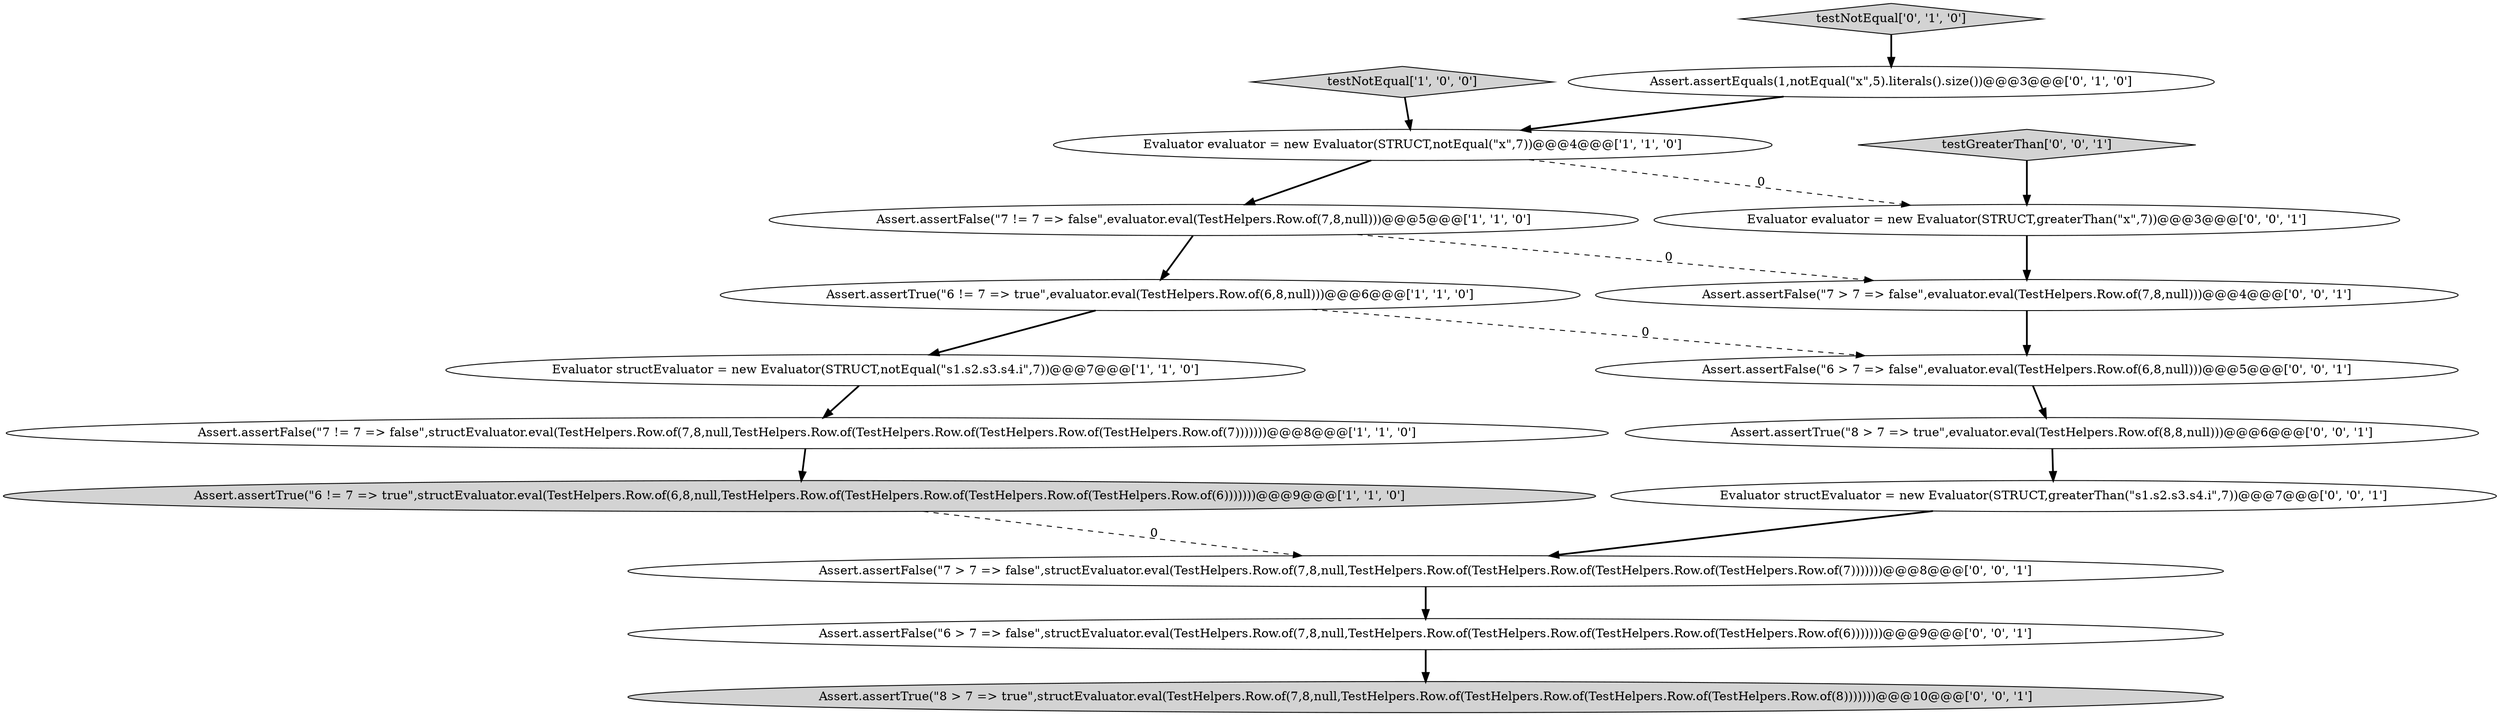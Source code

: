 digraph {
17 [style = filled, label = "Assert.assertFalse(\"6 > 7 => false\",evaluator.eval(TestHelpers.Row.of(6,8,null)))@@@5@@@['0', '0', '1']", fillcolor = white, shape = ellipse image = "AAA0AAABBB3BBB"];
16 [style = filled, label = "Assert.assertTrue(\"8 > 7 => true\",evaluator.eval(TestHelpers.Row.of(8,8,null)))@@@6@@@['0', '0', '1']", fillcolor = white, shape = ellipse image = "AAA0AAABBB3BBB"];
13 [style = filled, label = "Assert.assertFalse(\"7 > 7 => false\",evaluator.eval(TestHelpers.Row.of(7,8,null)))@@@4@@@['0', '0', '1']", fillcolor = white, shape = ellipse image = "AAA0AAABBB3BBB"];
0 [style = filled, label = "testNotEqual['1', '0', '0']", fillcolor = lightgray, shape = diamond image = "AAA0AAABBB1BBB"];
4 [style = filled, label = "Evaluator evaluator = new Evaluator(STRUCT,notEqual(\"x\",7))@@@4@@@['1', '1', '0']", fillcolor = white, shape = ellipse image = "AAA0AAABBB1BBB"];
8 [style = filled, label = "testNotEqual['0', '1', '0']", fillcolor = lightgray, shape = diamond image = "AAA0AAABBB2BBB"];
2 [style = filled, label = "Assert.assertFalse(\"7 != 7 => false\",evaluator.eval(TestHelpers.Row.of(7,8,null)))@@@5@@@['1', '1', '0']", fillcolor = white, shape = ellipse image = "AAA0AAABBB1BBB"];
11 [style = filled, label = "Assert.assertFalse(\"6 > 7 => false\",structEvaluator.eval(TestHelpers.Row.of(7,8,null,TestHelpers.Row.of(TestHelpers.Row.of(TestHelpers.Row.of(TestHelpers.Row.of(6)))))))@@@9@@@['0', '0', '1']", fillcolor = white, shape = ellipse image = "AAA0AAABBB3BBB"];
10 [style = filled, label = "Assert.assertFalse(\"7 > 7 => false\",structEvaluator.eval(TestHelpers.Row.of(7,8,null,TestHelpers.Row.of(TestHelpers.Row.of(TestHelpers.Row.of(TestHelpers.Row.of(7)))))))@@@8@@@['0', '0', '1']", fillcolor = white, shape = ellipse image = "AAA0AAABBB3BBB"];
7 [style = filled, label = "Assert.assertEquals(1,notEqual(\"x\",5).literals().size())@@@3@@@['0', '1', '0']", fillcolor = white, shape = ellipse image = "AAA1AAABBB2BBB"];
3 [style = filled, label = "Assert.assertTrue(\"6 != 7 => true\",structEvaluator.eval(TestHelpers.Row.of(6,8,null,TestHelpers.Row.of(TestHelpers.Row.of(TestHelpers.Row.of(TestHelpers.Row.of(6)))))))@@@9@@@['1', '1', '0']", fillcolor = lightgray, shape = ellipse image = "AAA0AAABBB1BBB"];
1 [style = filled, label = "Evaluator structEvaluator = new Evaluator(STRUCT,notEqual(\"s1.s2.s3.s4.i\",7))@@@7@@@['1', '1', '0']", fillcolor = white, shape = ellipse image = "AAA0AAABBB1BBB"];
14 [style = filled, label = "Assert.assertTrue(\"8 > 7 => true\",structEvaluator.eval(TestHelpers.Row.of(7,8,null,TestHelpers.Row.of(TestHelpers.Row.of(TestHelpers.Row.of(TestHelpers.Row.of(8)))))))@@@10@@@['0', '0', '1']", fillcolor = lightgray, shape = ellipse image = "AAA0AAABBB3BBB"];
15 [style = filled, label = "Evaluator structEvaluator = new Evaluator(STRUCT,greaterThan(\"s1.s2.s3.s4.i\",7))@@@7@@@['0', '0', '1']", fillcolor = white, shape = ellipse image = "AAA0AAABBB3BBB"];
12 [style = filled, label = "testGreaterThan['0', '0', '1']", fillcolor = lightgray, shape = diamond image = "AAA0AAABBB3BBB"];
5 [style = filled, label = "Assert.assertTrue(\"6 != 7 => true\",evaluator.eval(TestHelpers.Row.of(6,8,null)))@@@6@@@['1', '1', '0']", fillcolor = white, shape = ellipse image = "AAA0AAABBB1BBB"];
6 [style = filled, label = "Assert.assertFalse(\"7 != 7 => false\",structEvaluator.eval(TestHelpers.Row.of(7,8,null,TestHelpers.Row.of(TestHelpers.Row.of(TestHelpers.Row.of(TestHelpers.Row.of(7)))))))@@@8@@@['1', '1', '0']", fillcolor = white, shape = ellipse image = "AAA0AAABBB1BBB"];
9 [style = filled, label = "Evaluator evaluator = new Evaluator(STRUCT,greaterThan(\"x\",7))@@@3@@@['0', '0', '1']", fillcolor = white, shape = ellipse image = "AAA0AAABBB3BBB"];
12->9 [style = bold, label=""];
8->7 [style = bold, label=""];
2->13 [style = dashed, label="0"];
9->13 [style = bold, label=""];
13->17 [style = bold, label=""];
16->15 [style = bold, label=""];
0->4 [style = bold, label=""];
10->11 [style = bold, label=""];
7->4 [style = bold, label=""];
17->16 [style = bold, label=""];
1->6 [style = bold, label=""];
6->3 [style = bold, label=""];
15->10 [style = bold, label=""];
11->14 [style = bold, label=""];
5->17 [style = dashed, label="0"];
4->9 [style = dashed, label="0"];
4->2 [style = bold, label=""];
2->5 [style = bold, label=""];
3->10 [style = dashed, label="0"];
5->1 [style = bold, label=""];
}
